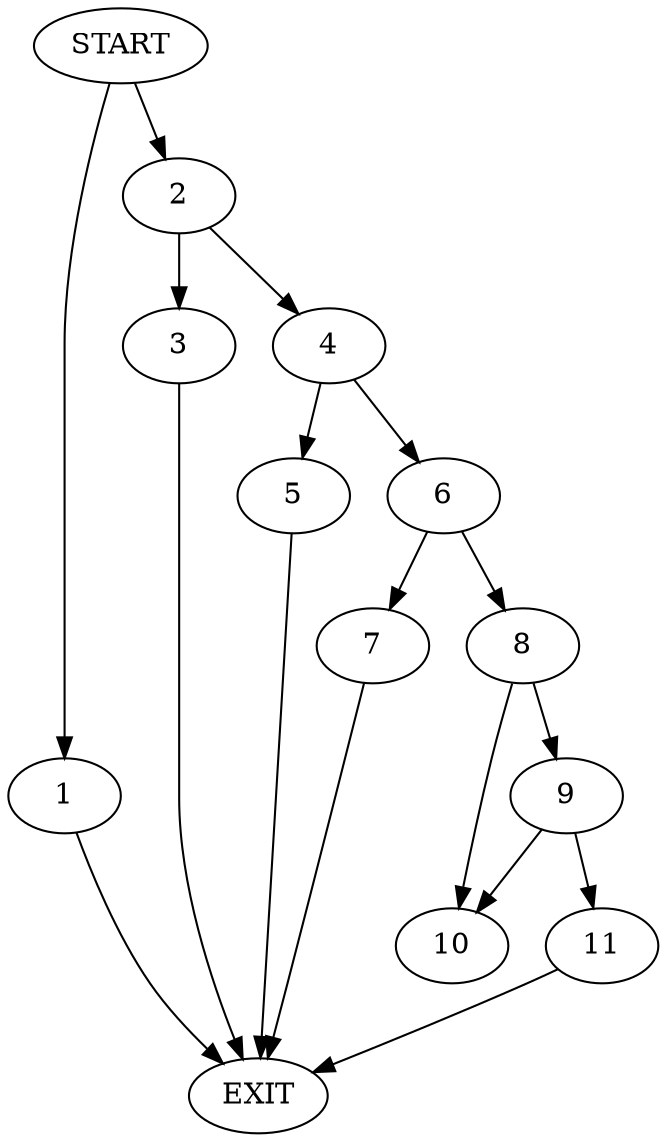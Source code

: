 digraph { 
0 [label="START"];
1;
2;
3;
4;
5;
6;
7;
8;
9;
10;
11;
12[label="EXIT"];
0 -> 2;
0 -> 1;
1 -> 12;
2 -> 3;
2 -> 4;
3 -> 12;
4 -> 5;
4 -> 6;
5 -> 12;
6 -> 7;
6 -> 8;
7 -> 12;
8 -> 9;
8 -> 10;
9 -> 11;
9 -> 10;
11 -> 12;
}